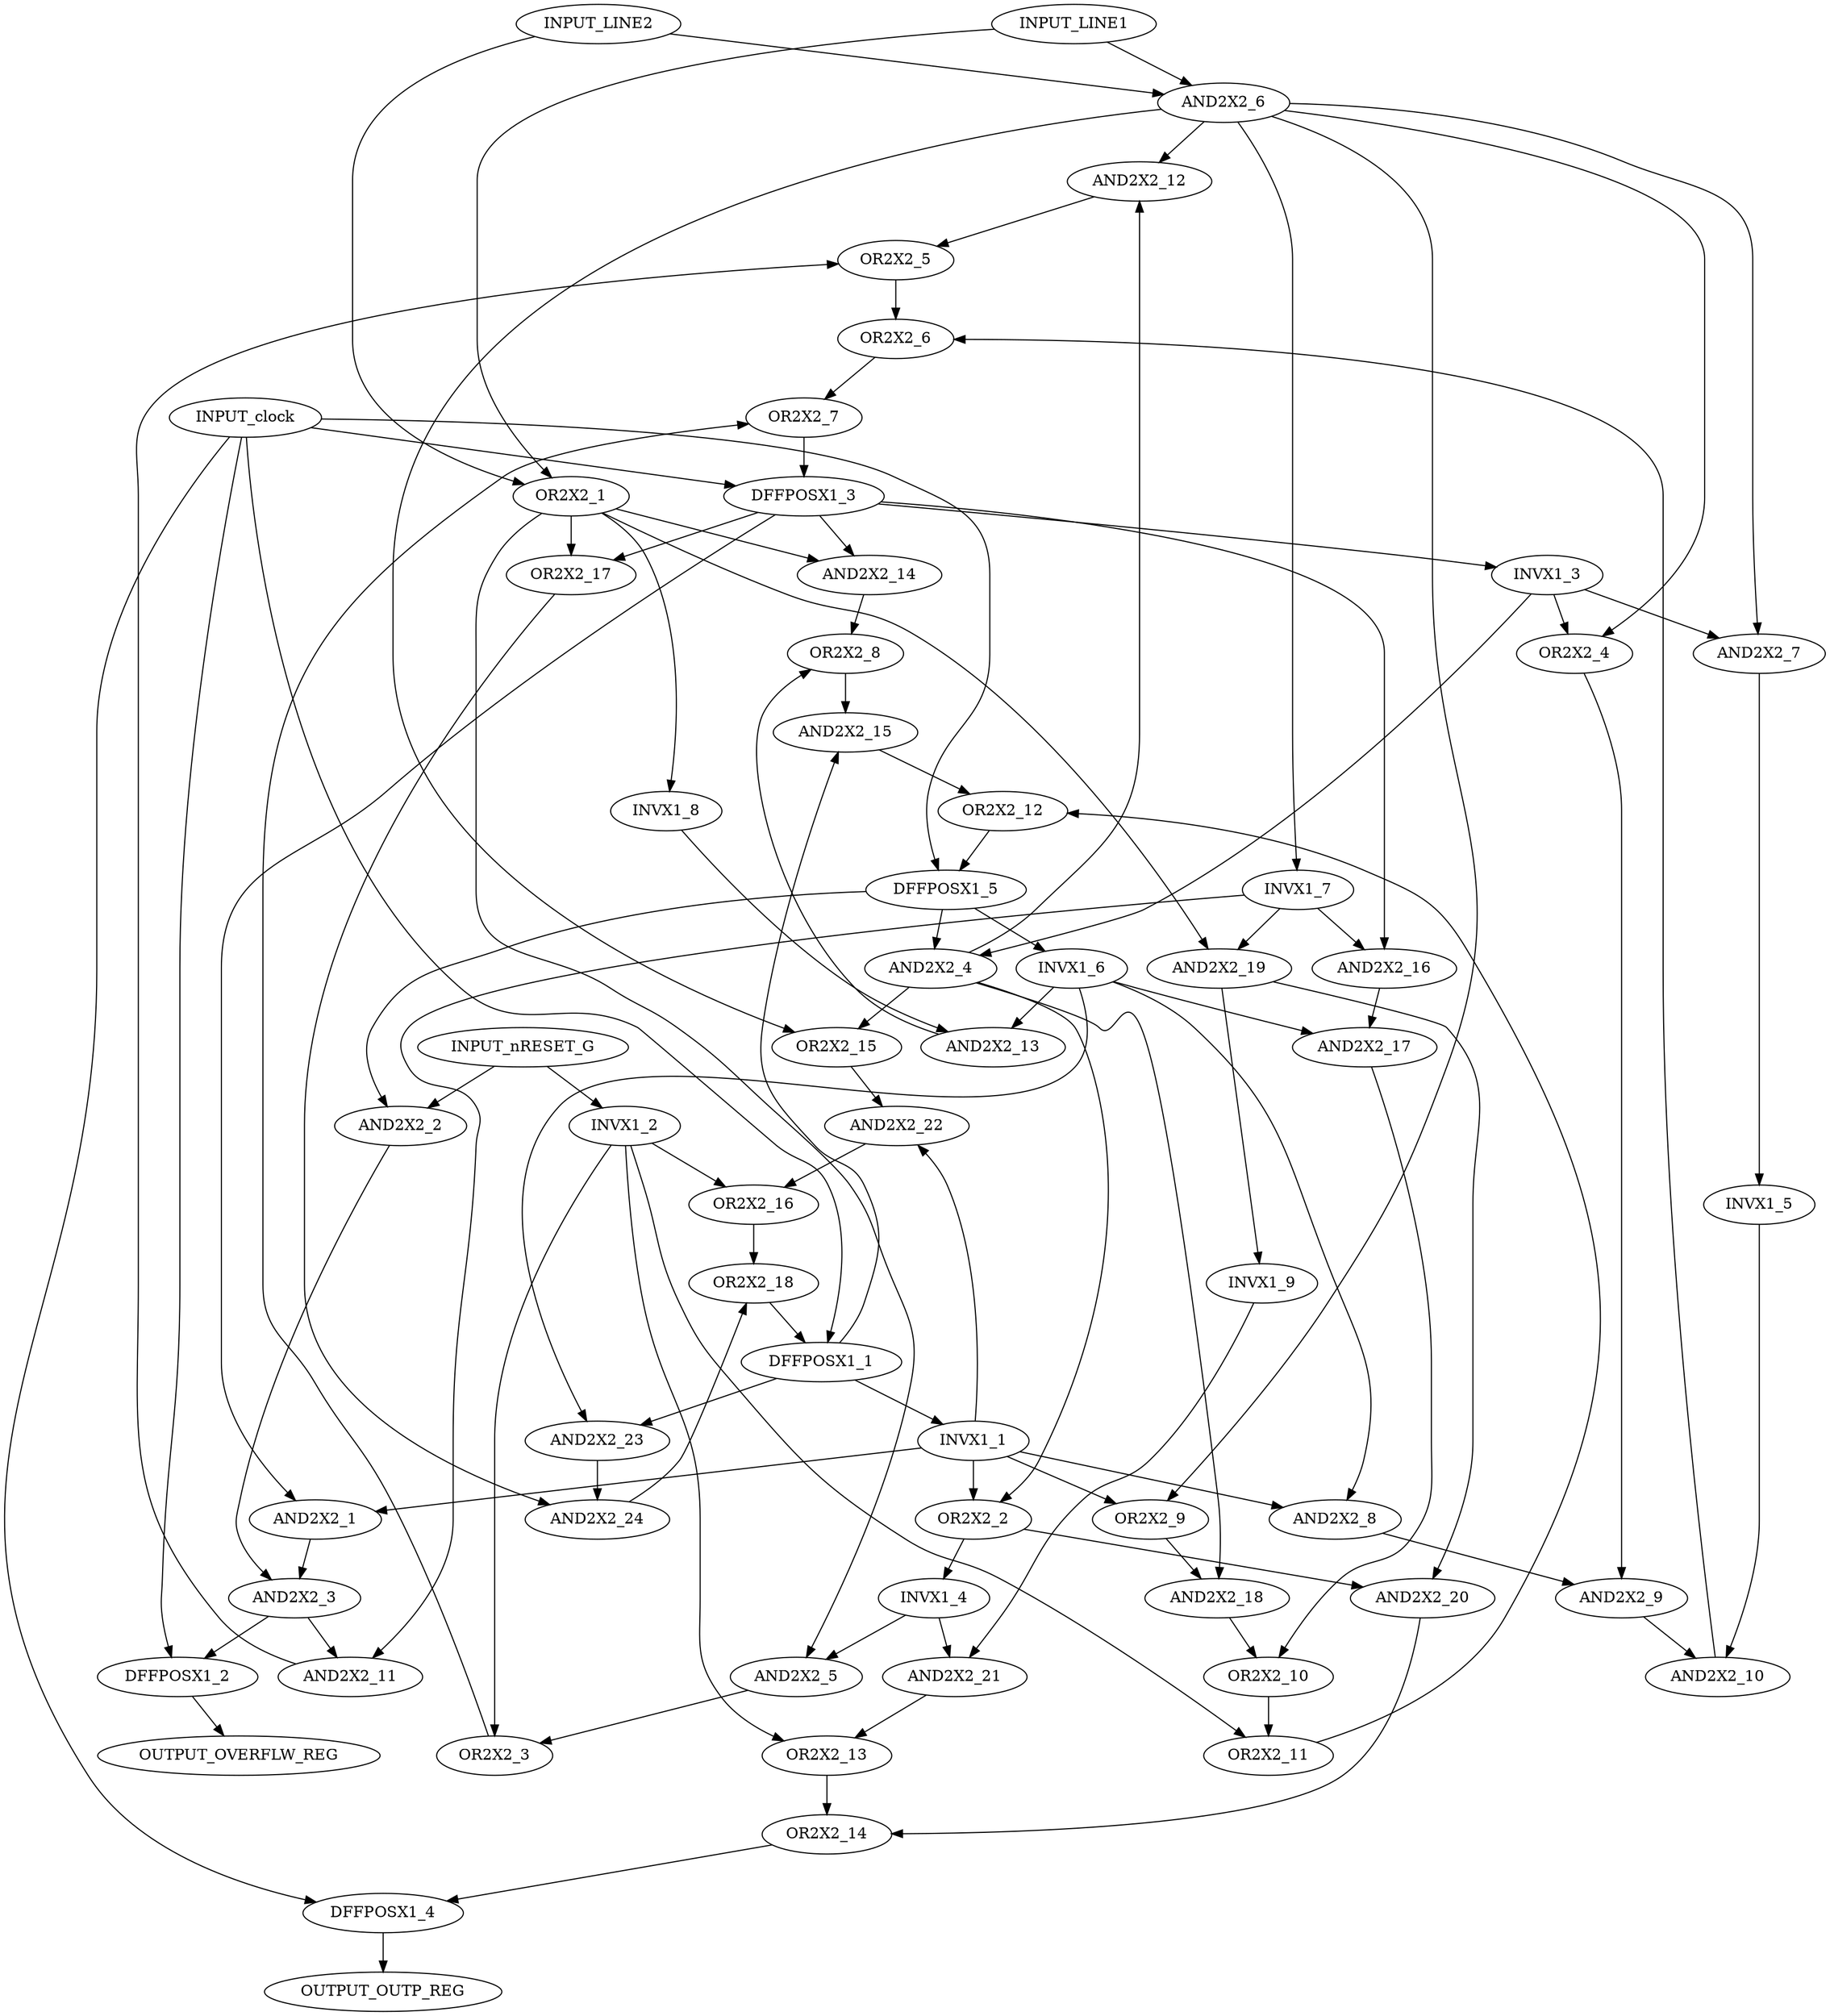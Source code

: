 strict digraph "" {
	INPUT_LINE1 -> AND2X2_6;
	INPUT_LINE1 -> OR2X2_1;
	INPUT_LINE2 -> AND2X2_6;
	INPUT_LINE2 -> OR2X2_1;
	INPUT_clock -> DFFPOSX1_1;
	INPUT_clock -> DFFPOSX1_2;
	INPUT_clock -> DFFPOSX1_3;
	INPUT_clock -> DFFPOSX1_4;
	INPUT_clock -> DFFPOSX1_5;
	INPUT_nRESET_G -> AND2X2_2;
	INPUT_nRESET_G -> INVX1_2;
	AND2X2_1 -> AND2X2_3;
	AND2X2_10 -> OR2X2_6;
	AND2X2_11 -> OR2X2_5;
	AND2X2_12 -> OR2X2_5;
	AND2X2_13 -> OR2X2_8;
	AND2X2_14 -> OR2X2_8;
	AND2X2_15 -> OR2X2_12;
	AND2X2_16 -> AND2X2_17;
	AND2X2_17 -> OR2X2_10;
	AND2X2_18 -> OR2X2_10;
	AND2X2_19 -> AND2X2_20;
	AND2X2_19 -> INVX1_9;
	AND2X2_2 -> AND2X2_3;
	AND2X2_20 -> OR2X2_14;
	AND2X2_21 -> OR2X2_13;
	AND2X2_22 -> OR2X2_16;
	AND2X2_23 -> AND2X2_24;
	AND2X2_24 -> OR2X2_18;
	AND2X2_3 -> AND2X2_11;
	AND2X2_3 -> DFFPOSX1_2;
	AND2X2_4 -> AND2X2_12;
	AND2X2_4 -> AND2X2_18;
	AND2X2_4 -> OR2X2_15;
	AND2X2_4 -> OR2X2_2;
	AND2X2_5 -> OR2X2_3;
	AND2X2_6 -> AND2X2_12;
	AND2X2_6 -> AND2X2_7;
	AND2X2_6 -> INVX1_7;
	AND2X2_6 -> OR2X2_15;
	AND2X2_6 -> OR2X2_4;
	AND2X2_6 -> OR2X2_9;
	AND2X2_7 -> INVX1_5;
	AND2X2_8 -> AND2X2_9;
	AND2X2_9 -> AND2X2_10;
	DFFPOSX1_1 -> AND2X2_15;
	DFFPOSX1_1 -> AND2X2_23;
	DFFPOSX1_1 -> INVX1_1;
	DFFPOSX1_2 -> OUTPUT_OVERFLW_REG;
	DFFPOSX1_3 -> AND2X2_1;
	DFFPOSX1_3 -> AND2X2_14;
	DFFPOSX1_3 -> AND2X2_16;
	DFFPOSX1_3 -> INVX1_3;
	DFFPOSX1_3 -> OR2X2_17;
	DFFPOSX1_4 -> OUTPUT_OUTP_REG;
	DFFPOSX1_5 -> AND2X2_2;
	DFFPOSX1_5 -> AND2X2_4;
	DFFPOSX1_5 -> INVX1_6;
	INVX1_1 -> AND2X2_1;
	INVX1_1 -> AND2X2_22;
	INVX1_1 -> AND2X2_8;
	INVX1_1 -> OR2X2_2;
	INVX1_1 -> OR2X2_9;
	INVX1_2 -> OR2X2_11;
	INVX1_2 -> OR2X2_13;
	INVX1_2 -> OR2X2_16;
	INVX1_2 -> OR2X2_3;
	INVX1_3 -> AND2X2_4;
	INVX1_3 -> AND2X2_7;
	INVX1_3 -> OR2X2_4;
	INVX1_4 -> AND2X2_21;
	INVX1_4 -> AND2X2_5;
	INVX1_5 -> AND2X2_10;
	INVX1_6 -> AND2X2_13;
	INVX1_6 -> AND2X2_17;
	INVX1_6 -> AND2X2_23;
	INVX1_6 -> AND2X2_8;
	INVX1_7 -> AND2X2_11;
	INVX1_7 -> AND2X2_16;
	INVX1_7 -> AND2X2_19;
	INVX1_8 -> AND2X2_13;
	INVX1_9 -> AND2X2_21;
	OR2X2_1 -> AND2X2_14;
	OR2X2_1 -> AND2X2_19;
	OR2X2_1 -> AND2X2_5;
	OR2X2_1 -> INVX1_8;
	OR2X2_1 -> OR2X2_17;
	OR2X2_10 -> OR2X2_11;
	OR2X2_11 -> OR2X2_12;
	OR2X2_12 -> DFFPOSX1_5;
	OR2X2_13 -> OR2X2_14;
	OR2X2_14 -> DFFPOSX1_4;
	OR2X2_15 -> AND2X2_22;
	OR2X2_16 -> OR2X2_18;
	OR2X2_17 -> AND2X2_24;
	OR2X2_18 -> DFFPOSX1_1;
	OR2X2_2 -> AND2X2_20;
	OR2X2_2 -> INVX1_4;
	OR2X2_3 -> OR2X2_7;
	OR2X2_4 -> AND2X2_9;
	OR2X2_5 -> OR2X2_6;
	OR2X2_6 -> OR2X2_7;
	OR2X2_7 -> DFFPOSX1_3;
	OR2X2_8 -> AND2X2_15;
	OR2X2_9 -> AND2X2_18;
}

